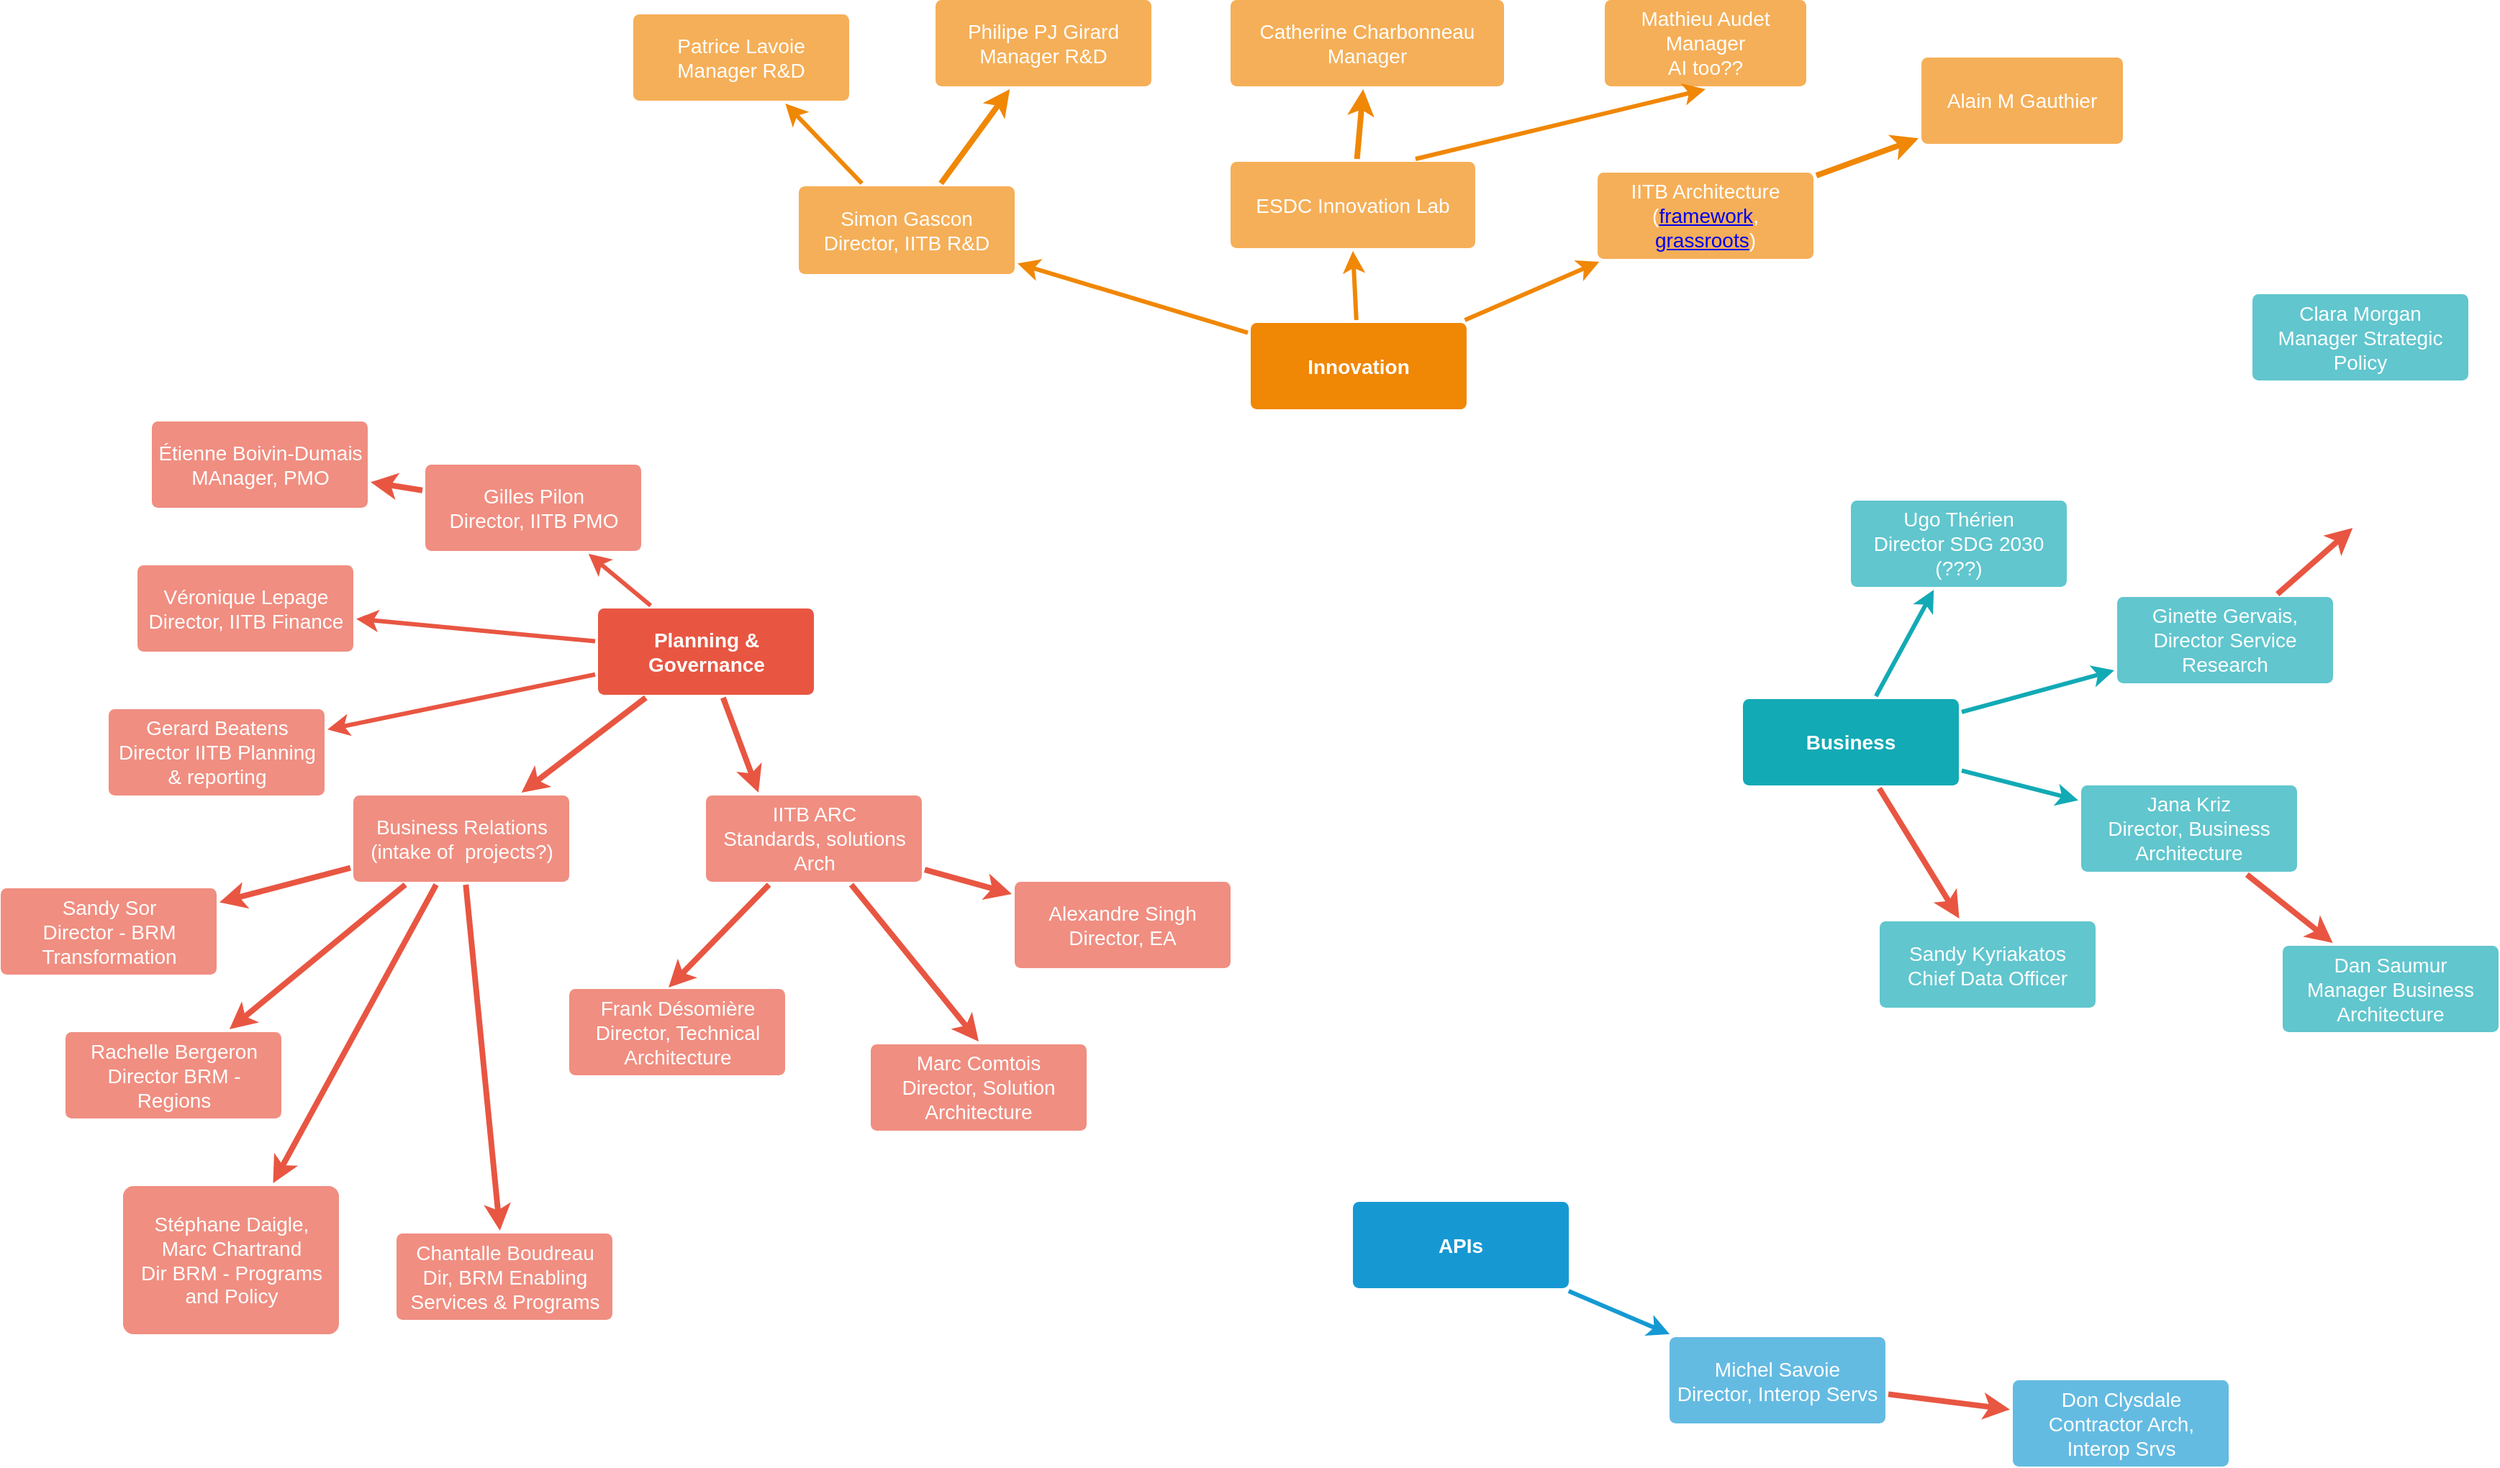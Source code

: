<mxfile version="10.7.8" type="github"><diagram id="6a731a19-8d31-9384-78a2-239565b7b9f0" name="Page-1"><mxGraphModel dx="2818" dy="1059" grid="1" gridSize="10" guides="1" tooltips="1" connect="1" arrows="1" fold="1" page="1" pageScale="1" pageWidth="1169" pageHeight="827" background="#ffffff" math="0" shadow="0"><root><mxCell id="0"/><mxCell id="1" parent="0"/><mxCell id="1750" value="" style="edgeStyle=none;rounded=1;jumpStyle=none;html=1;shadow=0;labelBackgroundColor=none;startArrow=none;startFill=0;jettySize=auto;orthogonalLoop=1;strokeColor=#E85642;strokeWidth=3;fontFamily=Helvetica;fontSize=14;fontColor=#FFFFFF;spacing=5;fontStyle=1;fillColor=#b0e3e6;" parent="1" source="1753" target="1756" edge="1"><mxGeometry relative="1" as="geometry"/></mxCell><mxCell id="1751" value="" style="edgeStyle=none;rounded=1;jumpStyle=none;html=1;shadow=0;labelBackgroundColor=none;startArrow=none;startFill=0;jettySize=auto;orthogonalLoop=1;strokeColor=#E85642;strokeWidth=3;fontFamily=Helvetica;fontSize=14;fontColor=#FFFFFF;spacing=5;fontStyle=1;fillColor=#b0e3e6;" parent="1" source="1753" target="1755" edge="1"><mxGeometry relative="1" as="geometry"/></mxCell><mxCell id="1752" value="" style="edgeStyle=none;rounded=1;jumpStyle=none;html=1;shadow=0;labelBackgroundColor=none;startArrow=none;startFill=0;jettySize=auto;orthogonalLoop=1;strokeColor=#E85642;strokeWidth=3;fontFamily=Helvetica;fontSize=14;fontColor=#FFFFFF;spacing=5;fontStyle=1;fillColor=#b0e3e6;" parent="1" source="1753" target="1754" edge="1"><mxGeometry relative="1" as="geometry"/></mxCell><mxCell id="_2URDtE2GPWW0D5AAKXx-1793" style="edgeStyle=none;rounded=0;orthogonalLoop=1;jettySize=auto;html=1;strokeColor=#E85642;strokeWidth=4;entryX=0.25;entryY=0;entryDx=0;entryDy=0;" edge="1" parent="1" source="1753" target="_2URDtE2GPWW0D5AAKXx-1791"><mxGeometry relative="1" as="geometry"><mxPoint x="134.788" y="585.5" as="targetPoint"/></mxGeometry></mxCell><mxCell id="_2URDtE2GPWW0D5AAKXx-1811" style="edgeStyle=none;rounded=0;orthogonalLoop=1;jettySize=auto;html=1;strokeColor=#E85642;strokeWidth=4;" edge="1" parent="1" source="1753" target="_2URDtE2GPWW0D5AAKXx-1810"><mxGeometry relative="1" as="geometry"/></mxCell><mxCell id="1753" value="Planning &amp;amp; Governance" style="rounded=1;whiteSpace=wrap;html=1;shadow=0;labelBackgroundColor=none;strokeColor=none;strokeWidth=3;fillColor=#e85642;fontFamily=Helvetica;fontSize=14;fontColor=#FFFFFF;align=center;spacing=5;fontStyle=1;arcSize=7;perimeterSpacing=2;" parent="1" vertex="1"><mxGeometry x="-19.5" y="433" width="150" height="60" as="geometry"/></mxCell><mxCell id="1754" value="&lt;div&gt;Gerard Beatens&lt;/div&gt;&lt;div&gt;Director IITB Planning &amp;amp; reporting&lt;br&gt;&lt;/div&gt;" style="rounded=1;whiteSpace=wrap;html=1;shadow=0;labelBackgroundColor=none;strokeColor=none;strokeWidth=3;fillColor=#f08e81;fontFamily=Helvetica;fontSize=14;fontColor=#FFFFFF;align=center;spacing=5;fontStyle=0;arcSize=7;perimeterSpacing=2;" parent="1" vertex="1"><mxGeometry x="-359.5" y="503" width="150" height="60" as="geometry"/></mxCell><mxCell id="1755" value="&lt;div&gt;Véronique Lepage&lt;/div&gt;&lt;div&gt;Director, IITB Finance&lt;br&gt;&lt;/div&gt;" style="rounded=1;whiteSpace=wrap;html=1;shadow=0;labelBackgroundColor=none;strokeColor=none;strokeWidth=3;fillColor=#f08e81;fontFamily=Helvetica;fontSize=14;fontColor=#FFFFFF;align=center;spacing=5;fontStyle=0;arcSize=7;perimeterSpacing=2;" parent="1" vertex="1"><mxGeometry x="-339.5" y="403" width="150" height="60" as="geometry"/></mxCell><mxCell id="_2URDtE2GPWW0D5AAKXx-1803" style="edgeStyle=none;rounded=0;orthogonalLoop=1;jettySize=auto;html=1;strokeColor=#E85642;strokeWidth=4;" edge="1" parent="1" source="1756" target="_2URDtE2GPWW0D5AAKXx-1802"><mxGeometry relative="1" as="geometry"/></mxCell><mxCell id="1756" value="&lt;div&gt;Gilles Pilon&lt;/div&gt;&lt;div&gt;Director, IITB PMO&lt;br&gt;&lt;/div&gt;" style="rounded=1;whiteSpace=wrap;html=1;shadow=0;labelBackgroundColor=none;strokeColor=none;strokeWidth=3;fillColor=#f08e81;fontFamily=Helvetica;fontSize=14;fontColor=#FFFFFF;align=center;spacing=5;fontStyle=0;arcSize=7;perimeterSpacing=2;" parent="1" vertex="1"><mxGeometry x="-139.5" y="333" width="150" height="60" as="geometry"/></mxCell><mxCell id="1757" value="" style="edgeStyle=none;rounded=0;jumpStyle=none;html=1;shadow=0;labelBackgroundColor=none;startArrow=none;startFill=0;endArrow=classic;endFill=1;jettySize=auto;orthogonalLoop=1;strokeColor=#1699D3;strokeWidth=3;fontFamily=Helvetica;fontSize=14;fontColor=#FFFFFF;spacing=5;" parent="1" source="1760" target="1763" edge="1"><mxGeometry relative="1" as="geometry"/></mxCell><mxCell id="1760" value="APIs" style="rounded=1;whiteSpace=wrap;html=1;shadow=0;labelBackgroundColor=none;strokeColor=none;strokeWidth=3;fillColor=#1699d3;fontFamily=Helvetica;fontSize=14;fontColor=#FFFFFF;align=center;spacing=5;fontStyle=1;arcSize=7;perimeterSpacing=2;" parent="1" vertex="1"><mxGeometry x="505" y="845.5" width="150" height="60" as="geometry"/></mxCell><mxCell id="_2URDtE2GPWW0D5AAKXx-1805" style="edgeStyle=none;rounded=0;orthogonalLoop=1;jettySize=auto;html=1;strokeColor=#E85642;strokeWidth=4;" edge="1" parent="1" source="1763" target="_2URDtE2GPWW0D5AAKXx-1804"><mxGeometry relative="1" as="geometry"/></mxCell><mxCell id="1763" value="&lt;div&gt;Michel Savoie&lt;/div&gt;&lt;div&gt;Director, Interop Servs&lt;br&gt;&lt;/div&gt;" style="rounded=1;whiteSpace=wrap;html=1;shadow=0;labelBackgroundColor=none;strokeColor=none;strokeWidth=3;fillColor=#64bbe2;fontFamily=Helvetica;fontSize=14;fontColor=#FFFFFF;align=center;spacing=5;arcSize=7;perimeterSpacing=2;" parent="1" vertex="1"><mxGeometry x="725" y="939.5" width="150" height="60" as="geometry"/></mxCell><mxCell id="1764" value="Innovation" style="rounded=1;whiteSpace=wrap;html=1;shadow=0;labelBackgroundColor=none;strokeColor=none;strokeWidth=3;fillColor=#F08705;fontFamily=Helvetica;fontSize=14;fontColor=#FFFFFF;align=center;spacing=5;fontStyle=1;arcSize=7;perimeterSpacing=2;" parent="1" vertex="1"><mxGeometry x="434" y="234.5" width="150" height="60" as="geometry"/></mxCell><mxCell id="_2URDtE2GPWW0D5AAKXx-1790" style="edgeStyle=none;rounded=0;orthogonalLoop=1;jettySize=auto;html=1;strokeColor=#f08705;strokeWidth=4;" edge="1" parent="1" source="1765" target="_2URDtE2GPWW0D5AAKXx-1789"><mxGeometry relative="1" as="geometry"/></mxCell><mxCell id="1765" value="&lt;div&gt;IITB Architecture&lt;/div&gt;&lt;div&gt;(&lt;a href=&quot;http://dialogue/grp/TAWS-ATST/Strategy and Asset Managment Services/Projects/Innovation/Innovation-Creating the Climate v14.pptx&quot;&gt;framework&lt;/a&gt;, &lt;a href=&quot;http://dialogue/grp/TAWS-ATST/Strategy and Asset Managment Services/Projects/Innovation/Grass root innovation program.pptx&quot;&gt;grassroots&lt;/a&gt;)&lt;br&gt;&lt;/div&gt;" style="rounded=1;whiteSpace=wrap;html=1;shadow=0;labelBackgroundColor=none;strokeColor=none;strokeWidth=3;fillColor=#f5af58;fontFamily=Helvetica;fontSize=14;fontColor=#FFFFFF;align=center;spacing=5;arcSize=7;perimeterSpacing=2;" parent="1" vertex="1"><mxGeometry x="675" y="130" width="150" height="60" as="geometry"/></mxCell><mxCell id="1766" value="" style="edgeStyle=none;rounded=0;jumpStyle=none;html=1;shadow=0;labelBackgroundColor=none;startArrow=none;startFill=0;endArrow=classic;endFill=1;jettySize=auto;orthogonalLoop=1;strokeColor=#F08705;strokeWidth=3;fontFamily=Helvetica;fontSize=14;fontColor=#FFFFFF;spacing=5;" parent="1" source="1764" target="1765" edge="1"><mxGeometry relative="1" as="geometry"/></mxCell><mxCell id="1767" value="&lt;div&gt;Catherine Charbonneau&lt;/div&gt;&lt;div&gt;Manager&lt;br&gt;&lt;/div&gt;" style="rounded=1;whiteSpace=wrap;html=1;shadow=0;labelBackgroundColor=none;strokeColor=none;strokeWidth=3;fillColor=#f5af58;fontFamily=Helvetica;fontSize=14;fontColor=#FFFFFF;align=center;spacing=5;arcSize=7;perimeterSpacing=2;" parent="1" vertex="1"><mxGeometry x="420" y="10" width="190" height="60" as="geometry"/></mxCell><mxCell id="1768" value="" style="edgeStyle=none;rounded=0;jumpStyle=none;html=1;shadow=0;labelBackgroundColor=none;startArrow=none;startFill=0;endArrow=classic;endFill=1;jettySize=auto;orthogonalLoop=1;strokeColor=#F08705;strokeWidth=3;fontFamily=Helvetica;fontSize=14;fontColor=#FFFFFF;spacing=5;entryX=0.5;entryY=1;entryDx=0;entryDy=0;" parent="1" source="1764" target="_2URDtE2GPWW0D5AAKXx-1787" edge="1"><mxGeometry relative="1" as="geometry"/></mxCell><mxCell id="_2URDtE2GPWW0D5AAKXx-1783" style="rounded=0;orthogonalLoop=1;jettySize=auto;html=1;fillColor=#ffe6cc;strokeColor=#f08705;strokeWidth=3;" edge="1" parent="1" source="1769" target="_2URDtE2GPWW0D5AAKXx-1780"><mxGeometry relative="1" as="geometry"/></mxCell><mxCell id="_2URDtE2GPWW0D5AAKXx-1784" value="" style="rounded=0;orthogonalLoop=1;jettySize=auto;html=1;strokeWidth=4;strokeColor=#f08705;" edge="1" parent="1" source="1769" target="_2URDtE2GPWW0D5AAKXx-1781"><mxGeometry relative="1" as="geometry"/></mxCell><mxCell id="1769" value="&lt;div&gt;Simon Gascon&lt;/div&gt;&lt;div&gt;Director, IITB R&amp;amp;D&lt;br&gt;&lt;/div&gt;" style="rounded=1;whiteSpace=wrap;html=1;shadow=0;labelBackgroundColor=none;strokeColor=none;strokeWidth=3;fillColor=#f5af58;fontFamily=Helvetica;fontSize=14;fontColor=#FFFFFF;align=center;spacing=5;arcSize=7;perimeterSpacing=2;" parent="1" vertex="1"><mxGeometry x="120" y="139.5" width="150" height="61" as="geometry"/></mxCell><mxCell id="1770" value="" style="edgeStyle=none;rounded=0;jumpStyle=none;html=1;shadow=0;labelBackgroundColor=none;startArrow=none;startFill=0;endArrow=classic;endFill=1;jettySize=auto;orthogonalLoop=1;strokeColor=#F08705;strokeWidth=3;fontFamily=Helvetica;fontSize=14;fontColor=#FFFFFF;spacing=5;" parent="1" source="1764" target="1769" edge="1"><mxGeometry relative="1" as="geometry"/></mxCell><mxCell id="_2URDtE2GPWW0D5AAKXx-1809" style="edgeStyle=none;rounded=0;orthogonalLoop=1;jettySize=auto;html=1;strokeColor=#E85642;strokeWidth=4;" edge="1" parent="1" source="1771" target="_2URDtE2GPWW0D5AAKXx-1808"><mxGeometry relative="1" as="geometry"/></mxCell><mxCell id="1771" value="Business" style="rounded=1;whiteSpace=wrap;html=1;shadow=0;labelBackgroundColor=none;strokeColor=none;strokeWidth=3;fillColor=#12aab5;fontFamily=Helvetica;fontSize=14;fontColor=#FFFFFF;align=center;spacing=5;fontStyle=1;arcSize=7;perimeterSpacing=2;" parent="1" vertex="1"><mxGeometry x="776" y="496.0" width="150" height="60" as="geometry"/></mxCell><mxCell id="_2URDtE2GPWW0D5AAKXx-1800" style="edgeStyle=none;rounded=0;orthogonalLoop=1;jettySize=auto;html=1;strokeColor=#E85642;strokeWidth=4;" edge="1" parent="1" source="1774" target="_2URDtE2GPWW0D5AAKXx-1799"><mxGeometry relative="1" as="geometry"/></mxCell><mxCell id="1774" value="&lt;div&gt;Jana Kriz&lt;/div&gt;&lt;div&gt;Director, Business Architecture&lt;br&gt;&lt;/div&gt;" style="rounded=1;whiteSpace=wrap;html=1;shadow=0;labelBackgroundColor=none;strokeColor=none;strokeWidth=3;fillColor=#61c6ce;fontFamily=Helvetica;fontSize=14;fontColor=#FFFFFF;align=center;spacing=5;fontStyle=0;arcSize=7;perimeterSpacing=2;" parent="1" vertex="1"><mxGeometry x="1011" y="556" width="150" height="60" as="geometry"/></mxCell><mxCell id="1775" value="" style="edgeStyle=none;rounded=1;jumpStyle=none;html=1;shadow=0;labelBackgroundColor=none;startArrow=none;startFill=0;jettySize=auto;orthogonalLoop=1;strokeColor=#12AAB5;strokeWidth=3;fontFamily=Helvetica;fontSize=14;fontColor=#FFFFFF;spacing=5;fontStyle=1;fillColor=#b0e3e6;" parent="1" source="1771" target="1774" edge="1"><mxGeometry relative="1" as="geometry"/></mxCell><mxCell id="_2URDtE2GPWW0D5AAKXx-1807" style="edgeStyle=none;rounded=0;orthogonalLoop=1;jettySize=auto;html=1;strokeColor=#E85642;strokeWidth=4;" edge="1" parent="1" source="1776"><mxGeometry relative="1" as="geometry"><mxPoint x="1199.636" y="377" as="targetPoint"/></mxGeometry></mxCell><mxCell id="1776" value="Ginette Gervais, Director Service Research" style="rounded=1;whiteSpace=wrap;html=1;shadow=0;labelBackgroundColor=none;strokeColor=none;strokeWidth=3;fillColor=#61c6ce;fontFamily=Helvetica;fontSize=14;fontColor=#FFFFFF;align=center;spacing=5;fontStyle=0;arcSize=7;perimeterSpacing=2;" parent="1" vertex="1"><mxGeometry x="1036" y="425" width="150" height="60" as="geometry"/></mxCell><mxCell id="1777" value="" style="edgeStyle=none;rounded=1;jumpStyle=none;html=1;shadow=0;labelBackgroundColor=none;startArrow=none;startFill=0;jettySize=auto;orthogonalLoop=1;strokeColor=#12AAB5;strokeWidth=3;fontFamily=Helvetica;fontSize=14;fontColor=#FFFFFF;spacing=5;fontStyle=1;fillColor=#b0e3e6;" parent="1" source="1771" target="1776" edge="1"><mxGeometry relative="1" as="geometry"/></mxCell><mxCell id="1778" value="&lt;div&gt;Ugo Thérien&lt;/div&gt;&lt;div&gt;Director SDG 2030 (???)&lt;br&gt;&lt;/div&gt;" style="rounded=1;whiteSpace=wrap;html=1;shadow=0;labelBackgroundColor=none;strokeColor=none;strokeWidth=3;fillColor=#61c6ce;fontFamily=Helvetica;fontSize=14;fontColor=#FFFFFF;align=center;spacing=5;fontStyle=0;arcSize=7;perimeterSpacing=2;" parent="1" vertex="1"><mxGeometry x="851" y="358" width="150" height="60" as="geometry"/></mxCell><mxCell id="1779" value="" style="edgeStyle=none;rounded=1;jumpStyle=none;html=1;shadow=0;labelBackgroundColor=none;startArrow=none;startFill=0;jettySize=auto;orthogonalLoop=1;strokeColor=#12AAB5;strokeWidth=3;fontFamily=Helvetica;fontSize=14;fontColor=#FFFFFF;spacing=5;fontStyle=1;fillColor=#b0e3e6;" parent="1" source="1771" target="1778" edge="1"><mxGeometry relative="1" as="geometry"/></mxCell><mxCell id="_2URDtE2GPWW0D5AAKXx-1780" value="&lt;div&gt;Patrice Lavoie&lt;/div&gt;&lt;div&gt;Manager R&amp;amp;D&lt;br&gt;&lt;/div&gt;" style="rounded=1;whiteSpace=wrap;html=1;shadow=0;labelBackgroundColor=none;strokeColor=none;strokeWidth=3;fillColor=#f5af58;fontFamily=Helvetica;fontSize=14;fontColor=#FFFFFF;align=center;spacing=5;arcSize=7;perimeterSpacing=2;" vertex="1" parent="1"><mxGeometry x="5" y="20" width="150" height="60" as="geometry"/></mxCell><mxCell id="_2URDtE2GPWW0D5AAKXx-1781" value="&lt;div&gt;Philipe PJ Girard&lt;/div&gt;&lt;div&gt;Manager R&amp;amp;D&lt;br&gt;&lt;/div&gt;" style="rounded=1;whiteSpace=wrap;html=1;shadow=0;labelBackgroundColor=none;strokeColor=none;strokeWidth=3;fillColor=#f5af58;fontFamily=Helvetica;fontSize=14;fontColor=#FFFFFF;align=center;spacing=5;arcSize=7;perimeterSpacing=2;" vertex="1" parent="1"><mxGeometry x="215" y="10" width="150" height="60" as="geometry"/></mxCell><mxCell id="_2URDtE2GPWW0D5AAKXx-1785" value="&lt;div&gt;Mathieu Audet&lt;/div&gt;&lt;div&gt;Manager&lt;/div&gt;&lt;div&gt;AI too??&lt;br&gt;&lt;/div&gt;" style="rounded=1;whiteSpace=wrap;html=1;shadow=0;labelBackgroundColor=none;strokeColor=none;strokeWidth=3;fillColor=#f5af58;fontFamily=Helvetica;fontSize=14;fontColor=#FFFFFF;align=center;spacing=5;arcSize=7;perimeterSpacing=2;" vertex="1" parent="1"><mxGeometry x="680" y="10" width="140" height="60" as="geometry"/></mxCell><mxCell id="_2URDtE2GPWW0D5AAKXx-1786" value="" style="edgeStyle=none;rounded=0;jumpStyle=none;html=1;shadow=0;labelBackgroundColor=none;startArrow=none;startFill=0;endArrow=classic;endFill=1;jettySize=auto;orthogonalLoop=1;strokeColor=#F08705;strokeWidth=3;fontFamily=Helvetica;fontSize=14;fontColor=#FFFFFF;spacing=5;entryX=0.5;entryY=1;entryDx=0;entryDy=0;exitX=0.75;exitY=0;exitDx=0;exitDy=0;" edge="1" parent="1" source="_2URDtE2GPWW0D5AAKXx-1787" target="_2URDtE2GPWW0D5AAKXx-1785"><mxGeometry relative="1" as="geometry"><mxPoint x="590.249" y="208.5" as="sourcePoint"/><mxPoint x="614.751" y="132" as="targetPoint"/></mxGeometry></mxCell><mxCell id="_2URDtE2GPWW0D5AAKXx-1788" style="edgeStyle=none;rounded=0;orthogonalLoop=1;jettySize=auto;html=1;strokeColor=#f08705;strokeWidth=4;" edge="1" parent="1" source="_2URDtE2GPWW0D5AAKXx-1787" target="1767"><mxGeometry relative="1" as="geometry"/></mxCell><mxCell id="_2URDtE2GPWW0D5AAKXx-1787" value="ESDC Innovation Lab" style="rounded=1;whiteSpace=wrap;html=1;shadow=0;labelBackgroundColor=none;strokeColor=none;strokeWidth=3;fillColor=#f5af58;fontFamily=Helvetica;fontSize=14;fontColor=#FFFFFF;align=center;spacing=5;arcSize=7;perimeterSpacing=2;" vertex="1" parent="1"><mxGeometry x="420" y="122.5" width="170" height="60" as="geometry"/></mxCell><mxCell id="_2URDtE2GPWW0D5AAKXx-1789" value="Alain M Gauthier" style="rounded=1;whiteSpace=wrap;html=1;shadow=0;labelBackgroundColor=none;strokeColor=none;strokeWidth=3;fillColor=#f5af58;fontFamily=Helvetica;fontSize=14;fontColor=#FFFFFF;align=center;spacing=5;arcSize=7;perimeterSpacing=2;" vertex="1" parent="1"><mxGeometry x="900" y="50" width="140" height="60" as="geometry"/></mxCell><mxCell id="_2URDtE2GPWW0D5AAKXx-1794" style="edgeStyle=none;rounded=0;orthogonalLoop=1;jettySize=auto;html=1;entryX=0.461;entryY=0.016;entryDx=0;entryDy=0;entryPerimeter=0;strokeColor=#E85642;strokeWidth=4;" edge="1" parent="1" source="_2URDtE2GPWW0D5AAKXx-1791" target="_2URDtE2GPWW0D5AAKXx-1792"><mxGeometry relative="1" as="geometry"><mxPoint x="104.886" y="649.5" as="sourcePoint"/></mxGeometry></mxCell><mxCell id="_2URDtE2GPWW0D5AAKXx-1796" style="edgeStyle=none;rounded=0;orthogonalLoop=1;jettySize=auto;html=1;entryX=0.5;entryY=0;entryDx=0;entryDy=0;strokeColor=#E85642;strokeWidth=4;" edge="1" parent="1" source="_2URDtE2GPWW0D5AAKXx-1791" target="_2URDtE2GPWW0D5AAKXx-1795"><mxGeometry relative="1" as="geometry"/></mxCell><mxCell id="_2URDtE2GPWW0D5AAKXx-1798" style="edgeStyle=none;rounded=0;orthogonalLoop=1;jettySize=auto;html=1;strokeColor=#E85642;strokeWidth=4;" edge="1" parent="1" source="_2URDtE2GPWW0D5AAKXx-1791" target="_2URDtE2GPWW0D5AAKXx-1797"><mxGeometry relative="1" as="geometry"/></mxCell><mxCell id="_2URDtE2GPWW0D5AAKXx-1791" value="&lt;div&gt;IITB ARC&lt;/div&gt;&lt;div&gt;Standards, solutions Arch&lt;br&gt;&lt;/div&gt;" style="rounded=1;whiteSpace=wrap;html=1;shadow=0;labelBackgroundColor=none;strokeColor=none;strokeWidth=3;fillColor=#f08e81;fontFamily=Helvetica;fontSize=14;fontColor=#FFFFFF;align=center;spacing=5;fontStyle=0;arcSize=7;perimeterSpacing=2;" vertex="1" parent="1"><mxGeometry x="55.5" y="563" width="150" height="60" as="geometry"/></mxCell><mxCell id="_2URDtE2GPWW0D5AAKXx-1792" value="&lt;div&gt;Frank Désomière&lt;/div&gt;&lt;div&gt;Director, Technical Architecture&lt;br&gt;&lt;/div&gt;" style="rounded=1;whiteSpace=wrap;html=1;shadow=0;labelBackgroundColor=none;strokeColor=none;strokeWidth=3;fillColor=#f08e81;fontFamily=Helvetica;fontSize=14;fontColor=#FFFFFF;align=center;spacing=5;fontStyle=0;arcSize=7;perimeterSpacing=2;" vertex="1" parent="1"><mxGeometry x="-39.5" y="697.5" width="150" height="60" as="geometry"/></mxCell><mxCell id="_2URDtE2GPWW0D5AAKXx-1795" value="&lt;div&gt;Marc Comtois&lt;br&gt;&lt;/div&gt;&lt;div&gt;Director, Solution Architecture&lt;br&gt;&lt;/div&gt;" style="rounded=1;whiteSpace=wrap;html=1;shadow=0;labelBackgroundColor=none;strokeColor=none;strokeWidth=3;fillColor=#f08e81;fontFamily=Helvetica;fontSize=14;fontColor=#FFFFFF;align=center;spacing=5;fontStyle=0;arcSize=7;perimeterSpacing=2;" vertex="1" parent="1"><mxGeometry x="170" y="736" width="150" height="60" as="geometry"/></mxCell><mxCell id="_2URDtE2GPWW0D5AAKXx-1797" value="&lt;div&gt;Alexandre Singh&lt;/div&gt;&lt;div&gt;Director, EA&lt;br&gt;&lt;/div&gt;" style="rounded=1;whiteSpace=wrap;html=1;shadow=0;labelBackgroundColor=none;strokeColor=none;strokeWidth=3;fillColor=#f08e81;fontFamily=Helvetica;fontSize=14;fontColor=#FFFFFF;align=center;spacing=5;fontStyle=0;arcSize=7;perimeterSpacing=2;" vertex="1" parent="1"><mxGeometry x="270" y="623" width="150" height="60" as="geometry"/></mxCell><mxCell id="_2URDtE2GPWW0D5AAKXx-1799" value="&lt;div&gt;Dan Saumur&lt;br&gt;&lt;/div&gt;&lt;div&gt;Manager Business Architecture&lt;br&gt;&lt;/div&gt;" style="rounded=1;whiteSpace=wrap;html=1;shadow=0;labelBackgroundColor=none;strokeColor=none;strokeWidth=3;fillColor=#61c6ce;fontFamily=Helvetica;fontSize=14;fontColor=#FFFFFF;align=center;spacing=5;fontStyle=0;arcSize=7;perimeterSpacing=2;" vertex="1" parent="1"><mxGeometry x="1151" y="667.5" width="150" height="60" as="geometry"/></mxCell><mxCell id="_2URDtE2GPWW0D5AAKXx-1802" value="&lt;div&gt;Étienne Boivin-Dumais&lt;/div&gt;&lt;div&gt;MAnager, PMO&lt;br&gt;&lt;/div&gt;" style="rounded=1;whiteSpace=wrap;html=1;shadow=0;labelBackgroundColor=none;strokeColor=none;strokeWidth=3;fillColor=#f08e81;fontFamily=Helvetica;fontSize=14;fontColor=#FFFFFF;align=center;spacing=5;fontStyle=0;arcSize=7;perimeterSpacing=2;" vertex="1" parent="1"><mxGeometry x="-329.5" y="303" width="150" height="60" as="geometry"/></mxCell><mxCell id="_2URDtE2GPWW0D5AAKXx-1804" value="&lt;div&gt;Don Clysdale&lt;/div&gt;&lt;div&gt;Contractor Arch, Interop Srvs&lt;br&gt;&lt;/div&gt;" style="rounded=1;whiteSpace=wrap;html=1;shadow=0;labelBackgroundColor=none;strokeColor=none;strokeWidth=3;fillColor=#64bbe2;fontFamily=Helvetica;fontSize=14;fontColor=#FFFFFF;align=center;spacing=5;arcSize=7;perimeterSpacing=2;" vertex="1" parent="1"><mxGeometry x="963.5" y="969.5" width="150" height="60" as="geometry"/></mxCell><mxCell id="_2URDtE2GPWW0D5AAKXx-1806" value="&lt;div&gt;Clara Morgan&lt;/div&gt;&lt;div&gt;Manager Strategic Policy&lt;br&gt;&lt;/div&gt;" style="rounded=1;whiteSpace=wrap;html=1;shadow=0;labelBackgroundColor=none;strokeColor=none;strokeWidth=3;fillColor=#61c6ce;fontFamily=Helvetica;fontSize=14;fontColor=#FFFFFF;align=center;spacing=5;fontStyle=0;arcSize=7;perimeterSpacing=2;" vertex="1" parent="1"><mxGeometry x="1130" y="214.5" width="150" height="60" as="geometry"/></mxCell><mxCell id="_2URDtE2GPWW0D5AAKXx-1808" value="&lt;div&gt;Sandy Kyriakatos&lt;/div&gt;&lt;div&gt;Chief Data Officer&lt;br&gt;&lt;/div&gt;" style="rounded=1;whiteSpace=wrap;html=1;shadow=0;labelBackgroundColor=none;strokeColor=none;strokeWidth=3;fillColor=#61c6ce;fontFamily=Helvetica;fontSize=14;fontColor=#FFFFFF;align=center;spacing=5;fontStyle=0;arcSize=7;perimeterSpacing=2;" vertex="1" parent="1"><mxGeometry x="871" y="650.5" width="150" height="60" as="geometry"/></mxCell><mxCell id="_2URDtE2GPWW0D5AAKXx-1813" style="edgeStyle=none;rounded=0;orthogonalLoop=1;jettySize=auto;html=1;strokeColor=#E85642;strokeWidth=4;" edge="1" parent="1" source="_2URDtE2GPWW0D5AAKXx-1810" target="_2URDtE2GPWW0D5AAKXx-1812"><mxGeometry relative="1" as="geometry"/></mxCell><mxCell id="_2URDtE2GPWW0D5AAKXx-1815" style="edgeStyle=none;rounded=0;orthogonalLoop=1;jettySize=auto;html=1;strokeColor=#E85642;strokeWidth=4;" edge="1" parent="1" source="_2URDtE2GPWW0D5AAKXx-1810" target="_2URDtE2GPWW0D5AAKXx-1814"><mxGeometry relative="1" as="geometry"/></mxCell><mxCell id="_2URDtE2GPWW0D5AAKXx-1817" style="edgeStyle=none;rounded=0;orthogonalLoop=1;jettySize=auto;html=1;strokeColor=#E85642;strokeWidth=4;" edge="1" parent="1" source="_2URDtE2GPWW0D5AAKXx-1810" target="_2URDtE2GPWW0D5AAKXx-1816"><mxGeometry relative="1" as="geometry"/></mxCell><mxCell id="_2URDtE2GPWW0D5AAKXx-1819" style="edgeStyle=none;rounded=0;orthogonalLoop=1;jettySize=auto;html=1;strokeColor=#E85642;strokeWidth=4;" edge="1" parent="1" source="_2URDtE2GPWW0D5AAKXx-1810" target="_2URDtE2GPWW0D5AAKXx-1818"><mxGeometry relative="1" as="geometry"/></mxCell><mxCell id="_2URDtE2GPWW0D5AAKXx-1810" value="&lt;div&gt;Business Relations&lt;/div&gt;&lt;div&gt;(intake of&amp;nbsp; projects?)&lt;br&gt;&lt;/div&gt;" style="rounded=1;whiteSpace=wrap;html=1;shadow=0;labelBackgroundColor=none;strokeColor=none;strokeWidth=3;fillColor=#f08e81;fontFamily=Helvetica;fontSize=14;fontColor=#FFFFFF;align=center;spacing=5;fontStyle=0;arcSize=7;perimeterSpacing=2;" vertex="1" parent="1"><mxGeometry x="-189.5" y="563" width="150" height="60" as="geometry"/></mxCell><mxCell id="_2URDtE2GPWW0D5AAKXx-1812" value="&lt;div&gt;Sandy Sor&lt;/div&gt;&lt;div&gt;Director - BRM Transformation&lt;br&gt;&lt;/div&gt;" style="rounded=1;whiteSpace=wrap;html=1;shadow=0;labelBackgroundColor=none;strokeColor=none;strokeWidth=3;fillColor=#f08e81;fontFamily=Helvetica;fontSize=14;fontColor=#FFFFFF;align=center;spacing=5;fontStyle=0;arcSize=7;perimeterSpacing=2;" vertex="1" parent="1"><mxGeometry x="-434.5" y="627.5" width="150" height="60" as="geometry"/></mxCell><mxCell id="_2URDtE2GPWW0D5AAKXx-1814" value="&lt;div&gt;Rachelle Bergeron&lt;/div&gt;&lt;div&gt;Director BRM - Regions&lt;br&gt;&lt;/div&gt;" style="rounded=1;whiteSpace=wrap;html=1;shadow=0;labelBackgroundColor=none;strokeColor=none;strokeWidth=3;fillColor=#f08e81;fontFamily=Helvetica;fontSize=14;fontColor=#FFFFFF;align=center;spacing=5;fontStyle=0;arcSize=7;perimeterSpacing=2;" vertex="1" parent="1"><mxGeometry x="-389.5" y="727.5" width="150" height="60" as="geometry"/></mxCell><mxCell id="_2URDtE2GPWW0D5AAKXx-1816" value="&lt;div&gt;Stéphane Daigle, Marc Chartrand&lt;/div&gt;&lt;div&gt;Dir BRM - Programs and Policy&lt;br&gt;&lt;/div&gt;" style="rounded=1;whiteSpace=wrap;html=1;shadow=0;labelBackgroundColor=none;strokeColor=none;strokeWidth=3;fillColor=#f08e81;fontFamily=Helvetica;fontSize=14;fontColor=#FFFFFF;align=center;spacing=5;fontStyle=0;arcSize=7;perimeterSpacing=2;" vertex="1" parent="1"><mxGeometry x="-349.5" y="834.5" width="150" height="103" as="geometry"/></mxCell><mxCell id="_2URDtE2GPWW0D5AAKXx-1818" value="&lt;div&gt;Chantalle Boudreau&lt;/div&gt;&lt;div&gt;Dir, BRM Enabling Services &amp;amp; Programs&lt;br&gt;&lt;/div&gt;" style="rounded=1;whiteSpace=wrap;html=1;shadow=0;labelBackgroundColor=none;strokeColor=none;strokeWidth=3;fillColor=#f08e81;fontFamily=Helvetica;fontSize=14;fontColor=#FFFFFF;align=center;spacing=5;fontStyle=0;arcSize=7;perimeterSpacing=2;" vertex="1" parent="1"><mxGeometry x="-159.5" y="867.5" width="150" height="60" as="geometry"/></mxCell></root></mxGraphModel></diagram></mxfile>